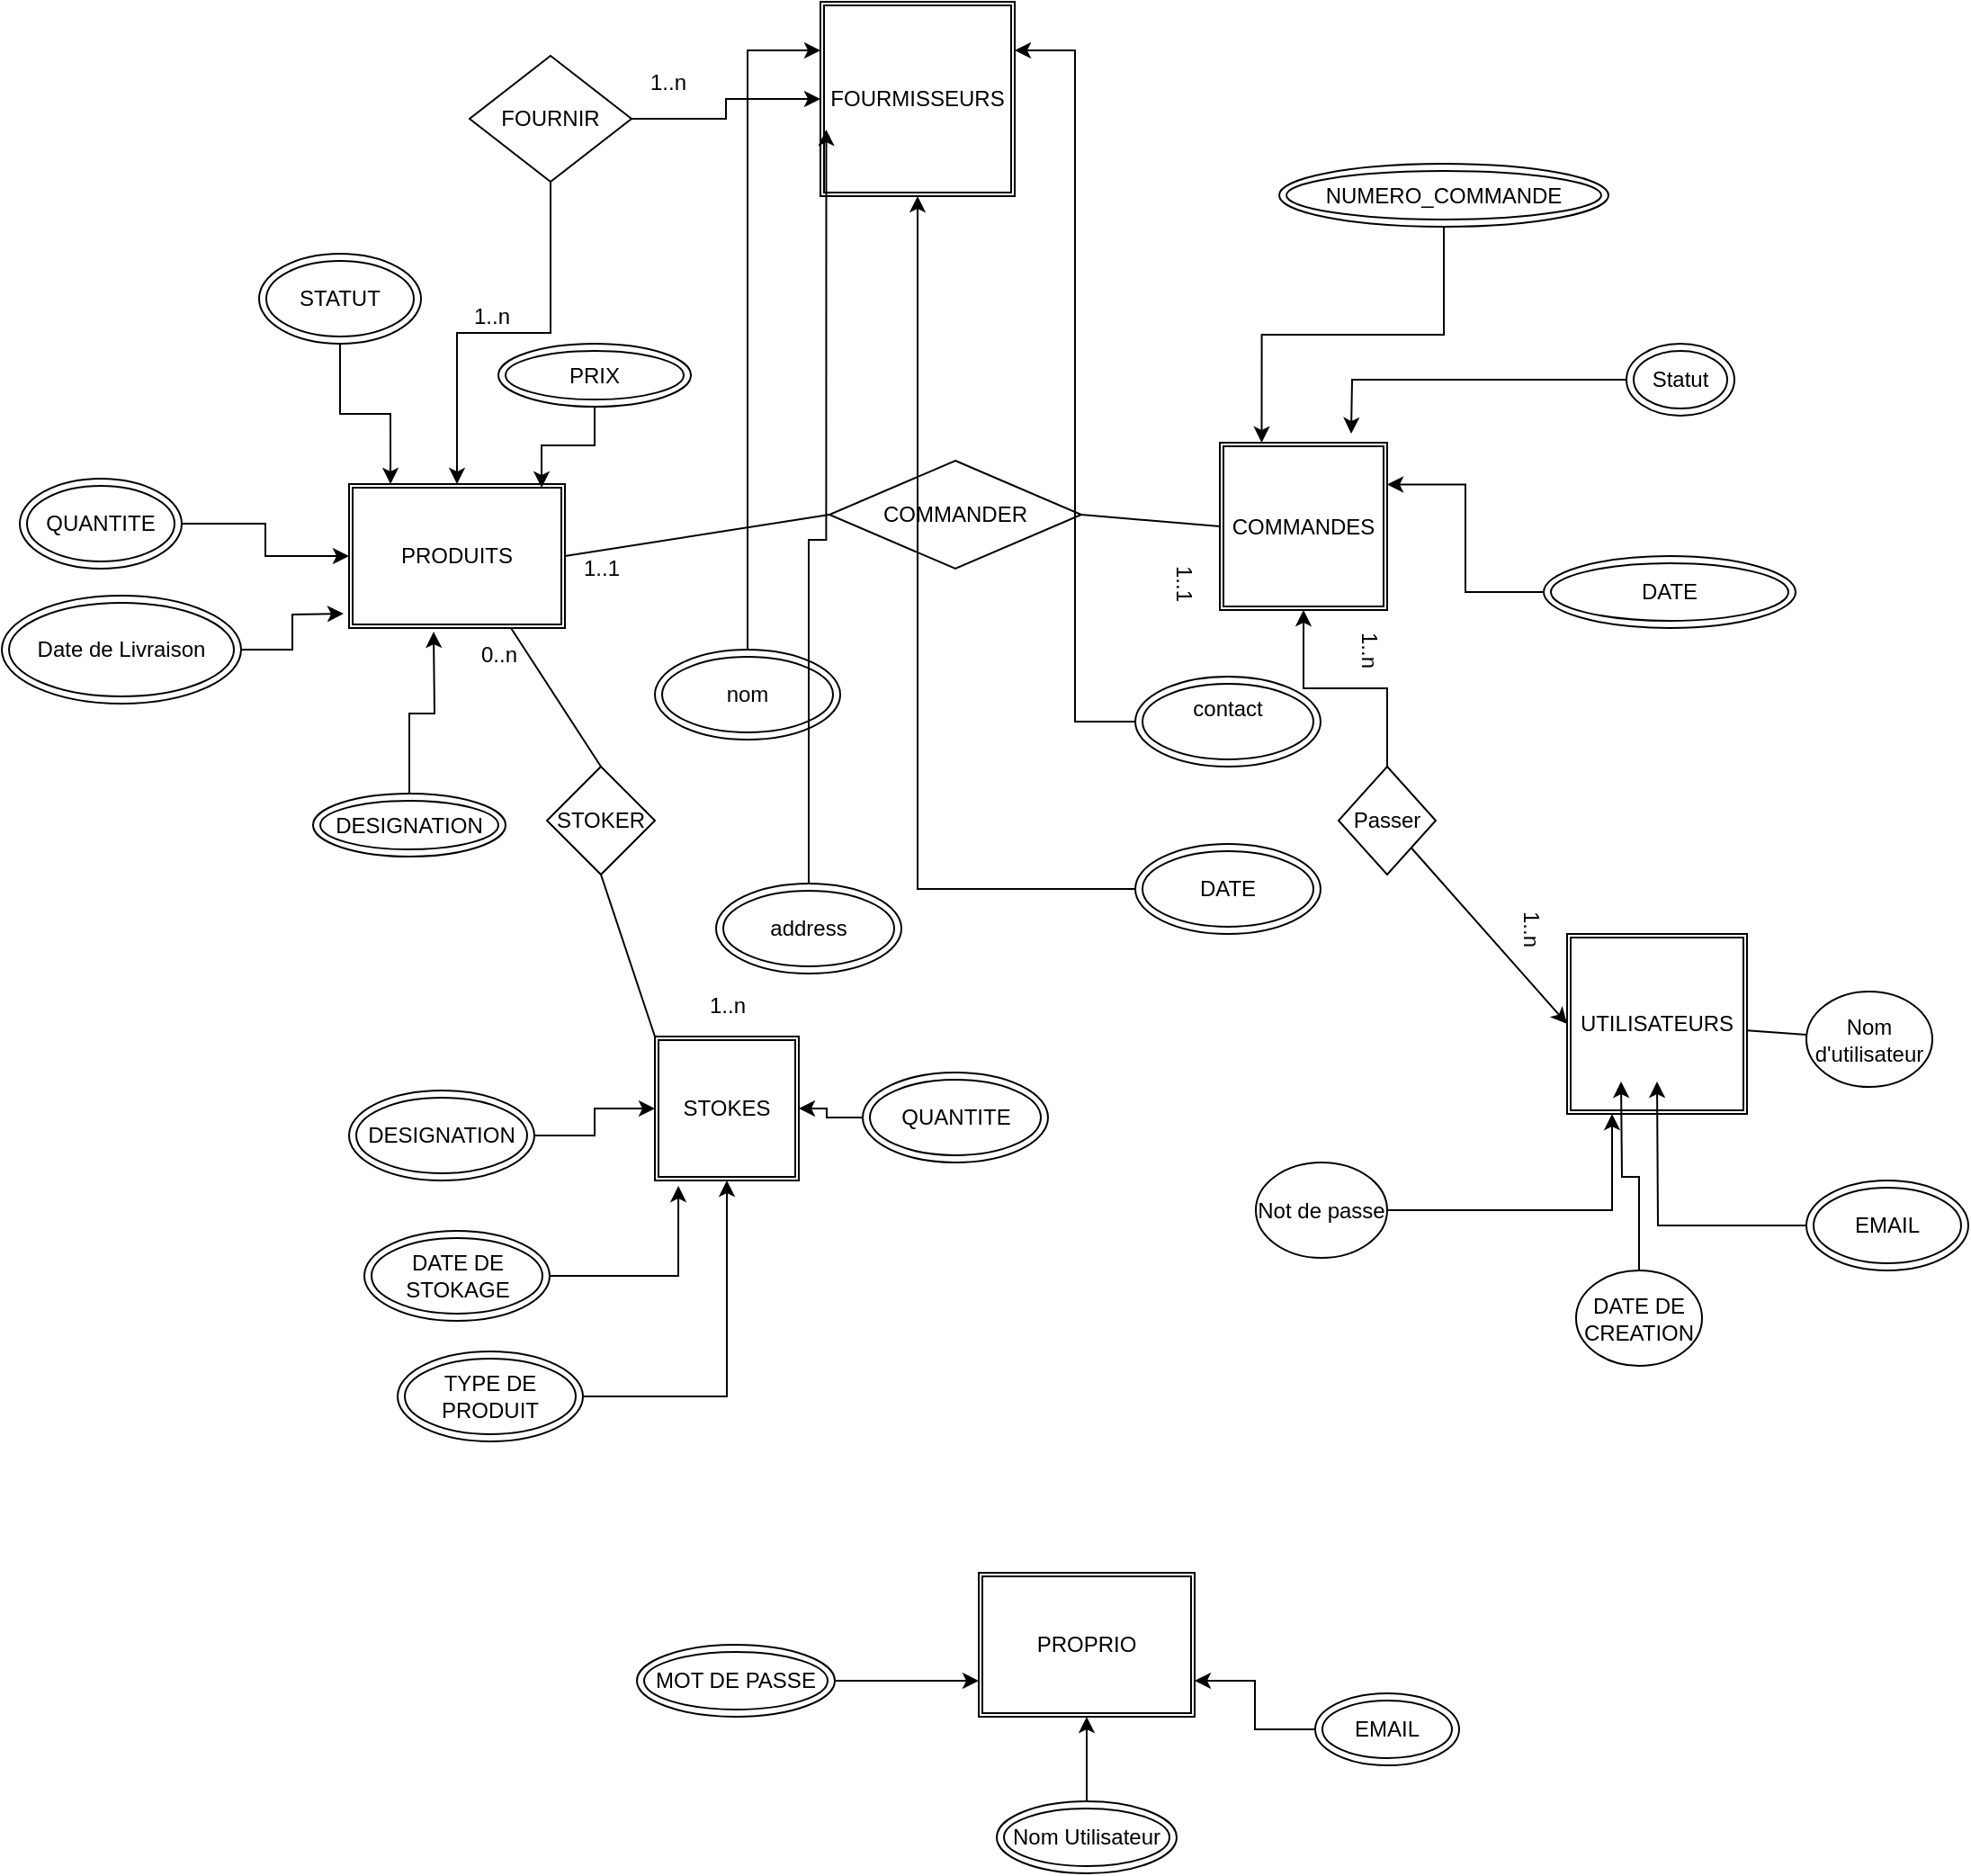 <mxfile version="24.4.0" type="device" pages="2">
  <diagram name="Proposer un modèle entité association pour la base de données " id="6vBx8Dk_jlq-i9dpnMaI">
    <mxGraphModel dx="2126" dy="1776" grid="1" gridSize="10" guides="1" tooltips="1" connect="1" arrows="1" fold="1" page="1" pageScale="1" pageWidth="827" pageHeight="1169" math="0" shadow="0">
      <root>
        <mxCell id="0" />
        <mxCell id="1" parent="0" />
        <mxCell id="LjWHM9Zlgg1VWdqCzXMX-2" value="PRODUITS" style="shape=ext;double=1;rounded=0;whiteSpace=wrap;html=1;" vertex="1" parent="1">
          <mxGeometry x="43" y="198" width="120" height="80" as="geometry" />
        </mxCell>
        <mxCell id="LjWHM9Zlgg1VWdqCzXMX-110" style="edgeStyle=orthogonalEdgeStyle;rounded=0;orthogonalLoop=1;jettySize=auto;html=1;" edge="1" parent="1" source="LjWHM9Zlgg1VWdqCzXMX-5">
          <mxGeometry relative="1" as="geometry">
            <mxPoint x="90" y="280" as="targetPoint" />
          </mxGeometry>
        </mxCell>
        <mxCell id="LjWHM9Zlgg1VWdqCzXMX-5" value="DESIGNATION" style="ellipse;shape=doubleEllipse;whiteSpace=wrap;html=1;" vertex="1" parent="1">
          <mxGeometry x="23" y="370" width="107" height="35" as="geometry" />
        </mxCell>
        <mxCell id="LjWHM9Zlgg1VWdqCzXMX-6" value="STATUT" style="ellipse;shape=doubleEllipse;whiteSpace=wrap;html=1;" vertex="1" parent="1">
          <mxGeometry x="-7" y="70" width="90" height="50" as="geometry" />
        </mxCell>
        <mxCell id="LjWHM9Zlgg1VWdqCzXMX-107" value="" style="edgeStyle=orthogonalEdgeStyle;rounded=0;orthogonalLoop=1;jettySize=auto;html=1;" edge="1" parent="1" source="LjWHM9Zlgg1VWdqCzXMX-7" target="LjWHM9Zlgg1VWdqCzXMX-2">
          <mxGeometry relative="1" as="geometry" />
        </mxCell>
        <mxCell id="LjWHM9Zlgg1VWdqCzXMX-7" value="QUANTITE" style="ellipse;shape=doubleEllipse;whiteSpace=wrap;html=1;" vertex="1" parent="1">
          <mxGeometry x="-140" y="195" width="90" height="50" as="geometry" />
        </mxCell>
        <mxCell id="LjWHM9Zlgg1VWdqCzXMX-108" style="edgeStyle=orthogonalEdgeStyle;rounded=0;orthogonalLoop=1;jettySize=auto;html=1;" edge="1" parent="1" source="LjWHM9Zlgg1VWdqCzXMX-12">
          <mxGeometry relative="1" as="geometry">
            <mxPoint x="40" y="270" as="targetPoint" />
          </mxGeometry>
        </mxCell>
        <mxCell id="LjWHM9Zlgg1VWdqCzXMX-12" value="Date de Livraison" style="ellipse;shape=doubleEllipse;whiteSpace=wrap;html=1;" vertex="1" parent="1">
          <mxGeometry x="-150" y="260" width="133" height="60" as="geometry" />
        </mxCell>
        <mxCell id="LjWHM9Zlgg1VWdqCzXMX-16" value="COMMANDES" style="shape=ext;double=1;whiteSpace=wrap;html=1;aspect=fixed;" vertex="1" parent="1">
          <mxGeometry x="527" y="175" width="93" height="93" as="geometry" />
        </mxCell>
        <mxCell id="LjWHM9Zlgg1VWdqCzXMX-112" style="edgeStyle=orthogonalEdgeStyle;rounded=0;orthogonalLoop=1;jettySize=auto;html=1;entryX=0.25;entryY=0;entryDx=0;entryDy=0;" edge="1" parent="1" source="LjWHM9Zlgg1VWdqCzXMX-17" target="LjWHM9Zlgg1VWdqCzXMX-16">
          <mxGeometry relative="1" as="geometry">
            <mxPoint x="550" y="140" as="targetPoint" />
          </mxGeometry>
        </mxCell>
        <mxCell id="LjWHM9Zlgg1VWdqCzXMX-17" value="NUMERO_COMMANDE" style="ellipse;shape=doubleEllipse;whiteSpace=wrap;html=1;" vertex="1" parent="1">
          <mxGeometry x="560" y="20" width="183" height="35" as="geometry" />
        </mxCell>
        <mxCell id="LjWHM9Zlgg1VWdqCzXMX-113" style="edgeStyle=orthogonalEdgeStyle;rounded=0;orthogonalLoop=1;jettySize=auto;html=1;entryX=1;entryY=0.25;entryDx=0;entryDy=0;" edge="1" parent="1" source="LjWHM9Zlgg1VWdqCzXMX-19" target="LjWHM9Zlgg1VWdqCzXMX-16">
          <mxGeometry relative="1" as="geometry" />
        </mxCell>
        <mxCell id="LjWHM9Zlgg1VWdqCzXMX-19" value="DATE" style="ellipse;shape=doubleEllipse;whiteSpace=wrap;html=1;" vertex="1" parent="1">
          <mxGeometry x="707" y="238" width="140" height="40" as="geometry" />
        </mxCell>
        <mxCell id="LjWHM9Zlgg1VWdqCzXMX-28" value="STOKES" style="shape=ext;double=1;whiteSpace=wrap;html=1;aspect=fixed;" vertex="1" parent="1">
          <mxGeometry x="213" y="505" width="80" height="80" as="geometry" />
        </mxCell>
        <mxCell id="LjWHM9Zlgg1VWdqCzXMX-118" style="edgeStyle=orthogonalEdgeStyle;rounded=0;orthogonalLoop=1;jettySize=auto;html=1;entryX=0;entryY=0.5;entryDx=0;entryDy=0;" edge="1" parent="1" source="LjWHM9Zlgg1VWdqCzXMX-29" target="LjWHM9Zlgg1VWdqCzXMX-28">
          <mxGeometry relative="1" as="geometry" />
        </mxCell>
        <mxCell id="LjWHM9Zlgg1VWdqCzXMX-29" value="DESIGNATION" style="ellipse;shape=doubleEllipse;whiteSpace=wrap;html=1;" vertex="1" parent="1">
          <mxGeometry x="43" y="535" width="103" height="50" as="geometry" />
        </mxCell>
        <mxCell id="LjWHM9Zlgg1VWdqCzXMX-51" value="1..1" style="text;html=1;align=center;verticalAlign=middle;resizable=0;points=[];autosize=1;strokeColor=none;fillColor=none;" vertex="1" parent="1">
          <mxGeometry x="163" y="230" width="40" height="30" as="geometry" />
        </mxCell>
        <mxCell id="LjWHM9Zlgg1VWdqCzXMX-52" value="1..n" style="text;html=1;align=center;verticalAlign=middle;resizable=0;points=[];autosize=1;strokeColor=none;fillColor=none;" vertex="1" parent="1">
          <mxGeometry x="233" y="473" width="40" height="30" as="geometry" />
        </mxCell>
        <mxCell id="LjWHM9Zlgg1VWdqCzXMX-53" value="0..n" style="text;html=1;align=center;verticalAlign=middle;resizable=0;points=[];autosize=1;strokeColor=none;fillColor=none;" vertex="1" parent="1">
          <mxGeometry x="106" y="278" width="40" height="30" as="geometry" />
        </mxCell>
        <mxCell id="LjWHM9Zlgg1VWdqCzXMX-115" style="edgeStyle=orthogonalEdgeStyle;rounded=0;orthogonalLoop=1;jettySize=auto;html=1;" edge="1" parent="1" source="LjWHM9Zlgg1VWdqCzXMX-61">
          <mxGeometry relative="1" as="geometry">
            <mxPoint x="600" y="170" as="targetPoint" />
          </mxGeometry>
        </mxCell>
        <mxCell id="LjWHM9Zlgg1VWdqCzXMX-61" value="Statut" style="ellipse;shape=doubleEllipse;whiteSpace=wrap;html=1;" vertex="1" parent="1">
          <mxGeometry x="753" y="120" width="60" height="40" as="geometry" />
        </mxCell>
        <mxCell id="LjWHM9Zlgg1VWdqCzXMX-64" style="rounded=0;orthogonalLoop=1;jettySize=auto;html=1;entryX=0;entryY=0.5;entryDx=0;entryDy=0;" edge="1" parent="1" source="LjWHM9Zlgg1VWdqCzXMX-65" target="LjWHM9Zlgg1VWdqCzXMX-79">
          <mxGeometry relative="1" as="geometry" />
        </mxCell>
        <mxCell id="LjWHM9Zlgg1VWdqCzXMX-124" style="edgeStyle=orthogonalEdgeStyle;rounded=0;orthogonalLoop=1;jettySize=auto;html=1;" edge="1" parent="1" source="LjWHM9Zlgg1VWdqCzXMX-65" target="LjWHM9Zlgg1VWdqCzXMX-16">
          <mxGeometry relative="1" as="geometry" />
        </mxCell>
        <mxCell id="LjWHM9Zlgg1VWdqCzXMX-65" value="Passer" style="rhombus;whiteSpace=wrap;html=1;" vertex="1" parent="1">
          <mxGeometry x="593" y="355" width="54" height="60" as="geometry" />
        </mxCell>
        <mxCell id="LjWHM9Zlgg1VWdqCzXMX-79" value="UTILISATEURS" style="shape=ext;double=1;whiteSpace=wrap;html=1;aspect=fixed;" vertex="1" parent="1">
          <mxGeometry x="720" y="448" width="100" height="100" as="geometry" />
        </mxCell>
        <mxCell id="LjWHM9Zlgg1VWdqCzXMX-90" value="COMMANDER" style="rhombus;whiteSpace=wrap;html=1;" vertex="1" parent="1">
          <mxGeometry x="310" y="185" width="140" height="60" as="geometry" />
        </mxCell>
        <mxCell id="LjWHM9Zlgg1VWdqCzXMX-91" value="" style="endArrow=none;html=1;rounded=0;entryX=0;entryY=0.5;entryDx=0;entryDy=0;exitX=1;exitY=0.5;exitDx=0;exitDy=0;" edge="1" parent="1" source="LjWHM9Zlgg1VWdqCzXMX-2" target="LjWHM9Zlgg1VWdqCzXMX-90">
          <mxGeometry width="50" height="50" relative="1" as="geometry">
            <mxPoint x="263" y="475" as="sourcePoint" />
            <mxPoint x="313" y="425" as="targetPoint" />
          </mxGeometry>
        </mxCell>
        <mxCell id="LjWHM9Zlgg1VWdqCzXMX-92" value="" style="endArrow=none;html=1;rounded=0;entryX=0;entryY=0.5;entryDx=0;entryDy=0;exitX=1;exitY=0.5;exitDx=0;exitDy=0;" edge="1" parent="1" source="LjWHM9Zlgg1VWdqCzXMX-90" target="LjWHM9Zlgg1VWdqCzXMX-16">
          <mxGeometry width="50" height="50" relative="1" as="geometry">
            <mxPoint x="213" y="265" as="sourcePoint" />
            <mxPoint x="363" y="233" as="targetPoint" />
          </mxGeometry>
        </mxCell>
        <mxCell id="LjWHM9Zlgg1VWdqCzXMX-127" style="edgeStyle=orthogonalEdgeStyle;rounded=0;orthogonalLoop=1;jettySize=auto;html=1;" edge="1" parent="1" source="LjWHM9Zlgg1VWdqCzXMX-93">
          <mxGeometry relative="1" as="geometry">
            <mxPoint x="770" y="530" as="targetPoint" />
          </mxGeometry>
        </mxCell>
        <mxCell id="LjWHM9Zlgg1VWdqCzXMX-93" value="EMAIL" style="ellipse;shape=doubleEllipse;whiteSpace=wrap;html=1;" vertex="1" parent="1">
          <mxGeometry x="853" y="585" width="90" height="50" as="geometry" />
        </mxCell>
        <mxCell id="LjWHM9Zlgg1VWdqCzXMX-101" value="STOKER" style="rhombus;whiteSpace=wrap;html=1;" vertex="1" parent="1">
          <mxGeometry x="153" y="355" width="60" height="60" as="geometry" />
        </mxCell>
        <mxCell id="LjWHM9Zlgg1VWdqCzXMX-102" value="" style="endArrow=none;html=1;rounded=0;exitX=0;exitY=0;exitDx=0;exitDy=0;entryX=0.5;entryY=1;entryDx=0;entryDy=0;" edge="1" parent="1" source="LjWHM9Zlgg1VWdqCzXMX-28" target="LjWHM9Zlgg1VWdqCzXMX-101">
          <mxGeometry width="50" height="50" relative="1" as="geometry">
            <mxPoint x="433" y="415" as="sourcePoint" />
            <mxPoint x="483" y="365" as="targetPoint" />
          </mxGeometry>
        </mxCell>
        <mxCell id="LjWHM9Zlgg1VWdqCzXMX-103" value="" style="endArrow=none;html=1;rounded=0;exitX=0.75;exitY=1;exitDx=0;exitDy=0;entryX=0.5;entryY=0;entryDx=0;entryDy=0;" edge="1" parent="1" source="LjWHM9Zlgg1VWdqCzXMX-2" target="LjWHM9Zlgg1VWdqCzXMX-101">
          <mxGeometry width="50" height="50" relative="1" as="geometry">
            <mxPoint x="433" y="415" as="sourcePoint" />
            <mxPoint x="483" y="365" as="targetPoint" />
          </mxGeometry>
        </mxCell>
        <mxCell id="LjWHM9Zlgg1VWdqCzXMX-104" value="Nom d&#39;utilisateur" style="ellipse;whiteSpace=wrap;html=1;" vertex="1" parent="1">
          <mxGeometry x="853" y="480" width="70" height="53" as="geometry" />
        </mxCell>
        <mxCell id="LjWHM9Zlgg1VWdqCzXMX-105" value="" style="endArrow=none;html=1;rounded=0;" edge="1" parent="1" source="LjWHM9Zlgg1VWdqCzXMX-79" target="LjWHM9Zlgg1VWdqCzXMX-104">
          <mxGeometry width="50" height="50" relative="1" as="geometry">
            <mxPoint x="523" y="805" as="sourcePoint" />
            <mxPoint x="573" y="755" as="targetPoint" />
          </mxGeometry>
        </mxCell>
        <mxCell id="LjWHM9Zlgg1VWdqCzXMX-106" style="edgeStyle=orthogonalEdgeStyle;rounded=0;orthogonalLoop=1;jettySize=auto;html=1;entryX=0.192;entryY=0;entryDx=0;entryDy=0;entryPerimeter=0;" edge="1" parent="1" source="LjWHM9Zlgg1VWdqCzXMX-6" target="LjWHM9Zlgg1VWdqCzXMX-2">
          <mxGeometry relative="1" as="geometry" />
        </mxCell>
        <mxCell id="LjWHM9Zlgg1VWdqCzXMX-117" style="edgeStyle=orthogonalEdgeStyle;rounded=0;orthogonalLoop=1;jettySize=auto;html=1;entryX=1;entryY=0.5;entryDx=0;entryDy=0;" edge="1" parent="1" source="LjWHM9Zlgg1VWdqCzXMX-116" target="LjWHM9Zlgg1VWdqCzXMX-28">
          <mxGeometry relative="1" as="geometry" />
        </mxCell>
        <mxCell id="LjWHM9Zlgg1VWdqCzXMX-116" value="QUANTITE" style="ellipse;shape=doubleEllipse;whiteSpace=wrap;html=1;" vertex="1" parent="1">
          <mxGeometry x="328.5" y="525" width="103" height="50" as="geometry" />
        </mxCell>
        <mxCell id="LjWHM9Zlgg1VWdqCzXMX-119" value="DATE DE STOKAGE" style="ellipse;shape=doubleEllipse;whiteSpace=wrap;html=1;" vertex="1" parent="1">
          <mxGeometry x="51.5" y="613" width="103" height="50" as="geometry" />
        </mxCell>
        <mxCell id="LjWHM9Zlgg1VWdqCzXMX-120" style="edgeStyle=orthogonalEdgeStyle;rounded=0;orthogonalLoop=1;jettySize=auto;html=1;entryX=0.163;entryY=1.038;entryDx=0;entryDy=0;entryPerimeter=0;" edge="1" parent="1" source="LjWHM9Zlgg1VWdqCzXMX-119" target="LjWHM9Zlgg1VWdqCzXMX-28">
          <mxGeometry relative="1" as="geometry" />
        </mxCell>
        <mxCell id="LjWHM9Zlgg1VWdqCzXMX-122" style="edgeStyle=orthogonalEdgeStyle;rounded=0;orthogonalLoop=1;jettySize=auto;html=1;" edge="1" parent="1" source="LjWHM9Zlgg1VWdqCzXMX-121" target="LjWHM9Zlgg1VWdqCzXMX-28">
          <mxGeometry relative="1" as="geometry">
            <mxPoint x="190" y="590" as="targetPoint" />
          </mxGeometry>
        </mxCell>
        <mxCell id="LjWHM9Zlgg1VWdqCzXMX-121" value="TYPE DE PRODUIT" style="ellipse;shape=doubleEllipse;whiteSpace=wrap;html=1;" vertex="1" parent="1">
          <mxGeometry x="70" y="680" width="103" height="50" as="geometry" />
        </mxCell>
        <mxCell id="LjWHM9Zlgg1VWdqCzXMX-126" style="edgeStyle=orthogonalEdgeStyle;rounded=0;orthogonalLoop=1;jettySize=auto;html=1;entryX=0.25;entryY=1;entryDx=0;entryDy=0;" edge="1" parent="1" source="LjWHM9Zlgg1VWdqCzXMX-125" target="LjWHM9Zlgg1VWdqCzXMX-79">
          <mxGeometry relative="1" as="geometry" />
        </mxCell>
        <mxCell id="LjWHM9Zlgg1VWdqCzXMX-125" value="Not de passe" style="ellipse;whiteSpace=wrap;html=1;" vertex="1" parent="1">
          <mxGeometry x="547" y="575" width="73" height="53" as="geometry" />
        </mxCell>
        <mxCell id="LjWHM9Zlgg1VWdqCzXMX-129" style="edgeStyle=orthogonalEdgeStyle;rounded=0;orthogonalLoop=1;jettySize=auto;html=1;" edge="1" parent="1" source="LjWHM9Zlgg1VWdqCzXMX-128">
          <mxGeometry relative="1" as="geometry">
            <mxPoint x="750" y="530" as="targetPoint" />
          </mxGeometry>
        </mxCell>
        <mxCell id="LjWHM9Zlgg1VWdqCzXMX-128" value="DATE DE CREATION" style="ellipse;whiteSpace=wrap;html=1;" vertex="1" parent="1">
          <mxGeometry x="725" y="635" width="70" height="53" as="geometry" />
        </mxCell>
        <mxCell id="LjWHM9Zlgg1VWdqCzXMX-130" value="PRIX" style="ellipse;shape=doubleEllipse;whiteSpace=wrap;html=1;" vertex="1" parent="1">
          <mxGeometry x="126" y="120" width="107" height="35" as="geometry" />
        </mxCell>
        <mxCell id="LjWHM9Zlgg1VWdqCzXMX-131" style="edgeStyle=orthogonalEdgeStyle;rounded=0;orthogonalLoop=1;jettySize=auto;html=1;entryX=0.892;entryY=0.025;entryDx=0;entryDy=0;entryPerimeter=0;" edge="1" parent="1" source="LjWHM9Zlgg1VWdqCzXMX-130" target="LjWHM9Zlgg1VWdqCzXMX-2">
          <mxGeometry relative="1" as="geometry" />
        </mxCell>
        <mxCell id="LjWHM9Zlgg1VWdqCzXMX-136" value="1..1" style="text;html=1;align=center;verticalAlign=middle;resizable=0;points=[];autosize=1;strokeColor=none;fillColor=none;rotation=90;" vertex="1" parent="1">
          <mxGeometry x="487" y="238" width="40" height="30" as="geometry" />
        </mxCell>
        <mxCell id="LjWHM9Zlgg1VWdqCzXMX-137" value="1..n" style="text;html=1;align=center;verticalAlign=middle;resizable=0;points=[];autosize=1;strokeColor=none;fillColor=none;rotation=90;" vertex="1" parent="1">
          <mxGeometry x="590" y="275" width="40" height="30" as="geometry" />
        </mxCell>
        <mxCell id="LjWHM9Zlgg1VWdqCzXMX-139" value="1..n" style="text;html=1;align=center;verticalAlign=middle;resizable=0;points=[];autosize=1;strokeColor=none;fillColor=none;rotation=90;" vertex="1" parent="1">
          <mxGeometry x="680" y="430" width="40" height="30" as="geometry" />
        </mxCell>
        <mxCell id="FSLGK0gDBT2xAvlC9aA8-1" value="FOURMISSEURS" style="shape=ext;double=1;whiteSpace=wrap;html=1;aspect=fixed;" vertex="1" parent="1">
          <mxGeometry x="305" y="-70" width="108" height="108" as="geometry" />
        </mxCell>
        <mxCell id="uKjZf3cgU9JJvQKI0hLh-3" style="edgeStyle=orthogonalEdgeStyle;rounded=0;orthogonalLoop=1;jettySize=auto;html=1;entryX=0;entryY=0.25;entryDx=0;entryDy=0;" edge="1" parent="1" source="uKjZf3cgU9JJvQKI0hLh-2" target="FSLGK0gDBT2xAvlC9aA8-1">
          <mxGeometry relative="1" as="geometry" />
        </mxCell>
        <mxCell id="uKjZf3cgU9JJvQKI0hLh-2" value="&lt;div style=&quot;text-align: left; text-wrap: nowrap;&quot;&gt;nom&lt;/div&gt;" style="ellipse;shape=doubleEllipse;whiteSpace=wrap;html=1;" vertex="1" parent="1">
          <mxGeometry x="213" y="290" width="103" height="50" as="geometry" />
        </mxCell>
        <mxCell id="uKjZf3cgU9JJvQKI0hLh-7" style="edgeStyle=orthogonalEdgeStyle;rounded=0;orthogonalLoop=1;jettySize=auto;html=1;entryX=1;entryY=0.25;entryDx=0;entryDy=0;" edge="1" parent="1" source="uKjZf3cgU9JJvQKI0hLh-4" target="FSLGK0gDBT2xAvlC9aA8-1">
          <mxGeometry relative="1" as="geometry" />
        </mxCell>
        <mxCell id="uKjZf3cgU9JJvQKI0hLh-4" value="&lt;div style=&quot;text-wrap: nowrap; text-align: left;&quot;&gt;contact&lt;/div&gt;&lt;div&gt;&lt;span style=&quot;text-align: center; text-wrap: wrap;&quot;&gt;&lt;br&gt;&lt;/span&gt;&lt;/div&gt;" style="ellipse;shape=doubleEllipse;whiteSpace=wrap;html=1;" vertex="1" parent="1">
          <mxGeometry x="480" y="305" width="103" height="50" as="geometry" />
        </mxCell>
        <mxCell id="uKjZf3cgU9JJvQKI0hLh-8" style="edgeStyle=orthogonalEdgeStyle;rounded=0;orthogonalLoop=1;jettySize=auto;html=1;" edge="1" parent="1" source="uKjZf3cgU9JJvQKI0hLh-5" target="FSLGK0gDBT2xAvlC9aA8-1">
          <mxGeometry relative="1" as="geometry" />
        </mxCell>
        <mxCell id="uKjZf3cgU9JJvQKI0hLh-5" value="DATE" style="ellipse;shape=doubleEllipse;whiteSpace=wrap;html=1;" vertex="1" parent="1">
          <mxGeometry x="480" y="398" width="103" height="50" as="geometry" />
        </mxCell>
        <mxCell id="uKjZf3cgU9JJvQKI0hLh-6" value="&lt;div&gt;&lt;br&gt;&lt;/div&gt;&lt;div&gt;&lt;div style=&quot;text-align: left; text-wrap: nowrap;&quot;&gt;address&lt;/div&gt;&lt;br style=&quot;text-align: left;&quot;&gt;&lt;/div&gt;" style="ellipse;shape=doubleEllipse;whiteSpace=wrap;html=1;" vertex="1" parent="1">
          <mxGeometry x="247" y="420" width="103" height="50" as="geometry" />
        </mxCell>
        <mxCell id="uKjZf3cgU9JJvQKI0hLh-9" style="edgeStyle=orthogonalEdgeStyle;rounded=0;orthogonalLoop=1;jettySize=auto;html=1;entryX=0.03;entryY=0.658;entryDx=0;entryDy=0;entryPerimeter=0;" edge="1" parent="1" source="uKjZf3cgU9JJvQKI0hLh-6" target="FSLGK0gDBT2xAvlC9aA8-1">
          <mxGeometry relative="1" as="geometry" />
        </mxCell>
        <mxCell id="uKjZf3cgU9JJvQKI0hLh-16" style="edgeStyle=orthogonalEdgeStyle;rounded=0;orthogonalLoop=1;jettySize=auto;html=1;" edge="1" parent="1" source="uKjZf3cgU9JJvQKI0hLh-15" target="FSLGK0gDBT2xAvlC9aA8-1">
          <mxGeometry relative="1" as="geometry" />
        </mxCell>
        <mxCell id="uKjZf3cgU9JJvQKI0hLh-17" style="edgeStyle=orthogonalEdgeStyle;rounded=0;orthogonalLoop=1;jettySize=auto;html=1;entryX=0.5;entryY=0;entryDx=0;entryDy=0;" edge="1" parent="1" source="uKjZf3cgU9JJvQKI0hLh-15" target="LjWHM9Zlgg1VWdqCzXMX-2">
          <mxGeometry relative="1" as="geometry" />
        </mxCell>
        <mxCell id="uKjZf3cgU9JJvQKI0hLh-15" value="FOURNIR" style="rhombus;whiteSpace=wrap;html=1;" vertex="1" parent="1">
          <mxGeometry x="110" y="-40" width="90" height="70" as="geometry" />
        </mxCell>
        <mxCell id="uKjZf3cgU9JJvQKI0hLh-18" value="1..n" style="text;html=1;align=center;verticalAlign=middle;resizable=0;points=[];autosize=1;strokeColor=none;fillColor=none;" vertex="1" parent="1">
          <mxGeometry x="101.5" y="90" width="40" height="30" as="geometry" />
        </mxCell>
        <mxCell id="uKjZf3cgU9JJvQKI0hLh-19" value="1..n" style="text;html=1;align=center;verticalAlign=middle;resizable=0;points=[];autosize=1;strokeColor=none;fillColor=none;" vertex="1" parent="1">
          <mxGeometry x="200" y="-40" width="40" height="30" as="geometry" />
        </mxCell>
        <mxCell id="uKjZf3cgU9JJvQKI0hLh-21" value="PROPRIO" style="shape=ext;double=1;rounded=0;whiteSpace=wrap;html=1;" vertex="1" parent="1">
          <mxGeometry x="393" y="803" width="120" height="80" as="geometry" />
        </mxCell>
        <mxCell id="uKjZf3cgU9JJvQKI0hLh-41" style="edgeStyle=orthogonalEdgeStyle;rounded=0;orthogonalLoop=1;jettySize=auto;html=1;entryX=0;entryY=0.75;entryDx=0;entryDy=0;" edge="1" parent="1" source="uKjZf3cgU9JJvQKI0hLh-23" target="uKjZf3cgU9JJvQKI0hLh-21">
          <mxGeometry relative="1" as="geometry" />
        </mxCell>
        <mxCell id="uKjZf3cgU9JJvQKI0hLh-23" value="MOT DE PASSE" style="ellipse;shape=doubleEllipse;whiteSpace=wrap;html=1;" vertex="1" parent="1">
          <mxGeometry x="203" y="843" width="110" height="40" as="geometry" />
        </mxCell>
        <mxCell id="uKjZf3cgU9JJvQKI0hLh-43" style="edgeStyle=orthogonalEdgeStyle;rounded=0;orthogonalLoop=1;jettySize=auto;html=1;entryX=0.5;entryY=1;entryDx=0;entryDy=0;" edge="1" parent="1" source="uKjZf3cgU9JJvQKI0hLh-24" target="uKjZf3cgU9JJvQKI0hLh-21">
          <mxGeometry relative="1" as="geometry" />
        </mxCell>
        <mxCell id="uKjZf3cgU9JJvQKI0hLh-24" value="Nom Utilisateur" style="ellipse;shape=doubleEllipse;whiteSpace=wrap;html=1;" vertex="1" parent="1">
          <mxGeometry x="403" y="930" width="100" height="40" as="geometry" />
        </mxCell>
        <mxCell id="uKjZf3cgU9JJvQKI0hLh-42" style="edgeStyle=orthogonalEdgeStyle;rounded=0;orthogonalLoop=1;jettySize=auto;html=1;entryX=1;entryY=0.75;entryDx=0;entryDy=0;" edge="1" parent="1" source="uKjZf3cgU9JJvQKI0hLh-40" target="uKjZf3cgU9JJvQKI0hLh-21">
          <mxGeometry relative="1" as="geometry" />
        </mxCell>
        <mxCell id="uKjZf3cgU9JJvQKI0hLh-40" value="EMAIL" style="ellipse;shape=doubleEllipse;whiteSpace=wrap;html=1;" vertex="1" parent="1">
          <mxGeometry x="580" y="870" width="80" height="40" as="geometry" />
        </mxCell>
      </root>
    </mxGraphModel>
  </diagram>
  <diagram id="AcPGAuaZIPu_tf5mpp6f" name="Proposer un modèle relationnel ">
    <mxGraphModel dx="1104" dy="516" grid="1" gridSize="10" guides="1" tooltips="1" connect="1" arrows="1" fold="1" page="1" pageScale="1" pageWidth="827" pageHeight="1169" math="0" shadow="0">
      <root>
        <mxCell id="0" />
        <mxCell id="1" parent="0" />
        <mxCell id="1NMEB2qH37h4YnhytPke-1" value="PRODUITS" style="swimlane;childLayout=stackLayout;horizontal=1;startSize=50;horizontalStack=0;rounded=1;fontSize=14;fontStyle=0;strokeWidth=2;resizeParent=0;resizeLast=1;shadow=0;dashed=0;align=center;arcSize=4;whiteSpace=wrap;html=1;" vertex="1" parent="1">
          <mxGeometry x="170" y="6" width="190" height="234" as="geometry" />
        </mxCell>
        <mxCell id="1NMEB2qH37h4YnhytPke-2" value="&lt;span style=&quot;text-align: center; text-wrap: wrap;&quot;&gt;&lt;u&gt;&lt;b&gt;ID_PROD&lt;/b&gt;&lt;/u&gt;&lt;/span&gt;&lt;br&gt;&lt;span style=&quot;text-align: center; text-wrap: wrap;&quot;&gt;STATUT&lt;/span&gt;&lt;div&gt;&lt;span style=&quot;text-wrap: wrap; text-align: center; background-color: initial;&quot;&gt;QUANTITE&lt;/span&gt;&lt;/div&gt;&lt;div&gt;&lt;span style=&quot;text-wrap: wrap; text-align: center; background-color: initial;&quot;&gt;PRIX&lt;/span&gt;&lt;/div&gt;&lt;div&gt;&lt;span style=&quot;text-wrap: wrap; text-align: center; background-color: initial;&quot;&gt;Date de Livraison&lt;/span&gt;&lt;/div&gt;&lt;div&gt;&lt;span style=&quot;text-wrap: wrap; text-align: center; background-color: initial;&quot;&gt;DESIGNATION&lt;/span&gt;&lt;/div&gt;&lt;div&gt;&lt;span style=&quot;background-color: initial;&quot;&gt;#id_Commande&lt;/span&gt;&lt;/div&gt;&lt;div&gt;&lt;div&gt;#id_Stoke&lt;/div&gt;&lt;div&gt;&lt;b&gt;#id_Fournisseur&lt;/b&gt;&lt;/div&gt;&lt;div&gt;&lt;br&gt;&lt;div&gt;&lt;br&gt;&lt;/div&gt;&lt;div&gt;&lt;br&gt;&lt;/div&gt;&lt;div&gt;&lt;br&gt;&lt;br&gt;&lt;/div&gt;&lt;/div&gt;&lt;/div&gt;" style="align=left;strokeColor=none;fillColor=none;spacingLeft=4;fontSize=12;verticalAlign=top;resizable=0;rotatable=0;part=1;html=1;" vertex="1" parent="1NMEB2qH37h4YnhytPke-1">
          <mxGeometry y="50" width="190" height="184" as="geometry" />
        </mxCell>
        <mxCell id="1NMEB2qH37h4YnhytPke-3" style="edgeStyle=orthogonalEdgeStyle;rounded=0;orthogonalLoop=1;jettySize=auto;html=1;exitX=0.5;exitY=1;exitDx=0;exitDy=0;" edge="1" parent="1NMEB2qH37h4YnhytPke-1" source="1NMEB2qH37h4YnhytPke-2" target="1NMEB2qH37h4YnhytPke-2">
          <mxGeometry relative="1" as="geometry" />
        </mxCell>
        <mxCell id="1NMEB2qH37h4YnhytPke-4" value="COMMANDES" style="swimlane;childLayout=stackLayout;horizontal=1;startSize=50;horizontalStack=0;rounded=1;fontSize=14;fontStyle=0;strokeWidth=2;resizeParent=0;resizeLast=1;shadow=0;dashed=0;align=center;arcSize=4;whiteSpace=wrap;html=1;" vertex="1" parent="1">
          <mxGeometry x="580" y="21" width="170" height="179" as="geometry" />
        </mxCell>
        <mxCell id="1NMEB2qH37h4YnhytPke-5" value="&lt;u&gt;&lt;b&gt;id_Commande&lt;/b&gt;&lt;/u&gt;&lt;br&gt;&lt;br&gt;&lt;div&gt;&lt;span style=&quot;text-align: center; text-wrap: wrap;&quot;&gt;NUMERO_COMMANDE&lt;/span&gt;&lt;br&gt;&lt;div&gt;&lt;span style=&quot;text-align: center; text-wrap: wrap; background-color: initial;&quot;&gt;Statut&lt;/span&gt;&lt;br&gt;&lt;/div&gt;&lt;div&gt;&lt;span style=&quot;text-align: center; text-wrap: wrap;&quot;&gt;DATE&lt;/span&gt;&lt;br&gt;&lt;/div&gt;&lt;/div&gt;&lt;div&gt;&lt;span style=&quot;text-align: center; text-wrap: wrap;&quot;&gt;#ID_UTILISATEUR&lt;/span&gt;&lt;/div&gt;" style="align=left;strokeColor=none;fillColor=none;spacingLeft=4;fontSize=12;verticalAlign=top;resizable=0;rotatable=0;part=1;html=1;" vertex="1" parent="1NMEB2qH37h4YnhytPke-4">
          <mxGeometry y="50" width="170" height="129" as="geometry" />
        </mxCell>
        <mxCell id="1NMEB2qH37h4YnhytPke-6" style="edgeStyle=orthogonalEdgeStyle;rounded=0;orthogonalLoop=1;jettySize=auto;html=1;exitX=0.5;exitY=1;exitDx=0;exitDy=0;" edge="1" parent="1NMEB2qH37h4YnhytPke-4" source="1NMEB2qH37h4YnhytPke-5" target="1NMEB2qH37h4YnhytPke-5">
          <mxGeometry relative="1" as="geometry" />
        </mxCell>
        <mxCell id="1NMEB2qH37h4YnhytPke-7" value="STOKES" style="swimlane;childLayout=stackLayout;horizontal=1;startSize=50;horizontalStack=0;rounded=1;fontSize=14;fontStyle=0;strokeWidth=2;resizeParent=0;resizeLast=1;shadow=0;dashed=0;align=center;arcSize=4;whiteSpace=wrap;html=1;" vertex="1" parent="1">
          <mxGeometry x="30" y="290" width="170" height="180" as="geometry" />
        </mxCell>
        <mxCell id="1NMEB2qH37h4YnhytPke-8" value="&lt;div&gt;&lt;span style=&quot;background-color: initial;&quot;&gt;&lt;u&gt;&lt;b&gt;id_Stoke&lt;/b&gt;&lt;/u&gt;&lt;/span&gt;&lt;/div&gt;&lt;div&gt;&lt;span style=&quot;text-align: center; text-wrap: wrap;&quot;&gt;DESIGNATION&lt;/span&gt;&lt;span style=&quot;background-color: initial;&quot;&gt;&lt;br&gt;&lt;/span&gt;&lt;/div&gt;&lt;div&gt;&lt;span style=&quot;text-align: center; text-wrap: wrap;&quot;&gt;DATE DE STOKAGE&lt;/span&gt;&lt;br&gt;&lt;/div&gt;&lt;div&gt;&lt;span style=&quot;text-align: center; text-wrap: wrap;&quot;&gt;TYPE DE PRODUIT&lt;/span&gt;&lt;span style=&quot;text-align: center; text-wrap: wrap;&quot;&gt;&lt;br&gt;&lt;/span&gt;&lt;/div&gt;&lt;div&gt;&lt;span style=&quot;text-align: center; text-wrap: wrap;&quot;&gt;QUANTITE&lt;/span&gt;&lt;span style=&quot;text-align: center; text-wrap: wrap;&quot;&gt;&lt;br&gt;&lt;/span&gt;&lt;/div&gt;&lt;div&gt;&lt;span style=&quot;text-align: center; text-wrap: wrap;&quot;&gt;#ID_PROD&lt;/span&gt;&lt;/div&gt;" style="align=left;strokeColor=none;fillColor=none;spacingLeft=4;fontSize=12;verticalAlign=top;resizable=0;rotatable=0;part=1;html=1;" vertex="1" parent="1NMEB2qH37h4YnhytPke-7">
          <mxGeometry y="50" width="170" height="130" as="geometry" />
        </mxCell>
        <mxCell id="1NMEB2qH37h4YnhytPke-9" style="edgeStyle=orthogonalEdgeStyle;rounded=0;orthogonalLoop=1;jettySize=auto;html=1;exitX=0.5;exitY=1;exitDx=0;exitDy=0;" edge="1" parent="1NMEB2qH37h4YnhytPke-7" source="1NMEB2qH37h4YnhytPke-8" target="1NMEB2qH37h4YnhytPke-8">
          <mxGeometry relative="1" as="geometry" />
        </mxCell>
        <mxCell id="1NMEB2qH37h4YnhytPke-16" value="UTILUSATEURS" style="swimlane;childLayout=stackLayout;horizontal=1;startSize=50;horizontalStack=0;rounded=1;fontSize=14;fontStyle=0;strokeWidth=2;resizeParent=0;resizeLast=1;shadow=0;dashed=0;align=center;arcSize=4;whiteSpace=wrap;html=1;" vertex="1" parent="1">
          <mxGeometry x="590" y="280" width="170" height="179" as="geometry" />
        </mxCell>
        <mxCell id="1NMEB2qH37h4YnhytPke-17" value="&lt;span style=&quot;text-align: center; text-wrap: wrap;&quot;&gt;&lt;b&gt;&lt;u&gt;ID_UTILISATEUR&lt;/u&gt;&lt;/b&gt;&lt;/span&gt;&lt;div&gt;&lt;span style=&quot;text-align: center; text-wrap: wrap;&quot;&gt;Nom d&#39;utilisateur&lt;/span&gt;&lt;span style=&quot;text-align: center; text-wrap: wrap;&quot;&gt;&lt;b&gt;&lt;u&gt;&lt;br&gt;&lt;/u&gt;&lt;/b&gt;&lt;/span&gt;&lt;/div&gt;&lt;div&gt;&lt;span style=&quot;text-align: center; text-wrap: wrap;&quot;&gt;EMAIL&lt;/span&gt;&lt;span style=&quot;text-align: center; text-wrap: wrap;&quot;&gt;&lt;br&gt;&lt;/span&gt;&lt;/div&gt;&lt;div&gt;&lt;span style=&quot;text-align: center; text-wrap: wrap;&quot;&gt;DATE DE CREATION&lt;/span&gt;&lt;span style=&quot;text-align: center; text-wrap: wrap;&quot;&gt;&lt;br&gt;&lt;/span&gt;&lt;/div&gt;&lt;div&gt;&lt;span style=&quot;text-align: center; text-wrap: wrap;&quot;&gt;Not de passe&lt;/span&gt;&lt;span style=&quot;text-align: center; text-wrap: wrap;&quot;&gt;&lt;br&gt;&lt;/span&gt;&lt;/div&gt;&lt;div&gt;&lt;span style=&quot;text-align: center; text-wrap: wrap;&quot;&gt;#ID_PROD&lt;/span&gt;&lt;/div&gt;&lt;div style=&quot;text-align: center;&quot;&gt;&lt;span style=&quot;text-wrap: wrap;&quot;&gt;#id_Commande&lt;/span&gt;&lt;/div&gt;" style="align=left;strokeColor=none;fillColor=none;spacingLeft=4;fontSize=12;verticalAlign=top;resizable=0;rotatable=0;part=1;html=1;" vertex="1" parent="1NMEB2qH37h4YnhytPke-16">
          <mxGeometry y="50" width="170" height="129" as="geometry" />
        </mxCell>
        <mxCell id="1NMEB2qH37h4YnhytPke-18" style="edgeStyle=orthogonalEdgeStyle;rounded=0;orthogonalLoop=1;jettySize=auto;html=1;exitX=0.5;exitY=1;exitDx=0;exitDy=0;" edge="1" parent="1NMEB2qH37h4YnhytPke-16" source="1NMEB2qH37h4YnhytPke-17" target="1NMEB2qH37h4YnhytPke-17">
          <mxGeometry relative="1" as="geometry" />
        </mxCell>
        <mxCell id="PMhVGMvp0fhZr4lGc293-1" value="FOURNISSUERS" style="swimlane;childLayout=stackLayout;horizontal=1;startSize=50;horizontalStack=0;rounded=1;fontSize=14;fontStyle=0;strokeWidth=2;resizeParent=0;resizeLast=1;shadow=0;dashed=0;align=center;arcSize=4;whiteSpace=wrap;html=1;" vertex="1" parent="1">
          <mxGeometry x="310" y="300" width="170" height="179" as="geometry" />
        </mxCell>
        <mxCell id="PMhVGMvp0fhZr4lGc293-2" value="&lt;u&gt;&lt;b&gt;id_Fournisseur&lt;/b&gt;&lt;/u&gt;&lt;br&gt;&lt;div&gt;&lt;div&gt;nom&lt;/div&gt;&lt;div&gt;address&lt;/div&gt;&lt;div&gt;contact&lt;/div&gt;&lt;div&gt;&lt;span style=&quot;text-align: center; text-wrap: wrap;&quot;&gt;DATE&lt;/span&gt;&lt;br&gt;&lt;/div&gt;&lt;/div&gt;&lt;div&gt;&lt;span style=&quot;text-align: center; text-wrap: wrap;&quot;&gt;#ID_PROD&lt;/span&gt;&lt;/div&gt;" style="align=left;strokeColor=none;fillColor=none;spacingLeft=4;fontSize=12;verticalAlign=top;resizable=0;rotatable=0;part=1;html=1;" vertex="1" parent="PMhVGMvp0fhZr4lGc293-1">
          <mxGeometry y="50" width="170" height="129" as="geometry" />
        </mxCell>
        <mxCell id="PMhVGMvp0fhZr4lGc293-3" style="edgeStyle=orthogonalEdgeStyle;rounded=0;orthogonalLoop=1;jettySize=auto;html=1;exitX=0.5;exitY=1;exitDx=0;exitDy=0;" edge="1" parent="PMhVGMvp0fhZr4lGc293-1" source="PMhVGMvp0fhZr4lGc293-2" target="PMhVGMvp0fhZr4lGc293-2">
          <mxGeometry relative="1" as="geometry" />
        </mxCell>
        <mxCell id="-ebrRxXLjKkkZhAZ753U-5" value="PROPRIO" style="swimlane;childLayout=stackLayout;horizontal=1;startSize=50;horizontalStack=0;rounded=1;fontSize=14;fontStyle=0;strokeWidth=2;resizeParent=0;resizeLast=1;shadow=0;dashed=0;align=center;arcSize=4;whiteSpace=wrap;html=1;" vertex="1" parent="1">
          <mxGeometry x="160" y="550" width="170" height="179" as="geometry" />
        </mxCell>
        <mxCell id="-ebrRxXLjKkkZhAZ753U-6" value="&lt;span style=&quot;text-align: center; text-wrap: wrap;&quot;&gt;&lt;b&gt;&lt;u&gt;ID_PROPRIO&lt;/u&gt;&lt;/b&gt;&lt;/span&gt;&lt;div&gt;&lt;span style=&quot;text-align: center; text-wrap: wrap;&quot;&gt;Nom d&#39;utilisateur&lt;/span&gt;&lt;span style=&quot;text-align: center; text-wrap: wrap;&quot;&gt;&lt;b&gt;&lt;u&gt;&lt;br&gt;&lt;/u&gt;&lt;/b&gt;&lt;/span&gt;&lt;/div&gt;&lt;div&gt;&lt;span style=&quot;text-align: center; text-wrap: wrap;&quot;&gt;EMAIL&lt;/span&gt;&lt;span style=&quot;text-align: center; text-wrap: wrap;&quot;&gt;&lt;br&gt;&lt;/span&gt;&lt;/div&gt;&lt;div&gt;&lt;span style=&quot;text-align: center; text-wrap: wrap;&quot;&gt;DATE DE CREATION&lt;/span&gt;&lt;span style=&quot;text-align: center; text-wrap: wrap;&quot;&gt;&lt;br&gt;&lt;/span&gt;&lt;/div&gt;&lt;div&gt;&lt;span style=&quot;text-align: center; text-wrap: wrap;&quot;&gt;Not de passe&lt;/span&gt;&lt;/div&gt;" style="align=left;strokeColor=none;fillColor=none;spacingLeft=4;fontSize=12;verticalAlign=top;resizable=0;rotatable=0;part=1;html=1;" vertex="1" parent="-ebrRxXLjKkkZhAZ753U-5">
          <mxGeometry y="50" width="170" height="129" as="geometry" />
        </mxCell>
        <mxCell id="-ebrRxXLjKkkZhAZ753U-7" style="edgeStyle=orthogonalEdgeStyle;rounded=0;orthogonalLoop=1;jettySize=auto;html=1;exitX=0.5;exitY=1;exitDx=0;exitDy=0;" edge="1" parent="-ebrRxXLjKkkZhAZ753U-5" source="-ebrRxXLjKkkZhAZ753U-6" target="-ebrRxXLjKkkZhAZ753U-6">
          <mxGeometry relative="1" as="geometry" />
        </mxCell>
      </root>
    </mxGraphModel>
  </diagram>
</mxfile>
